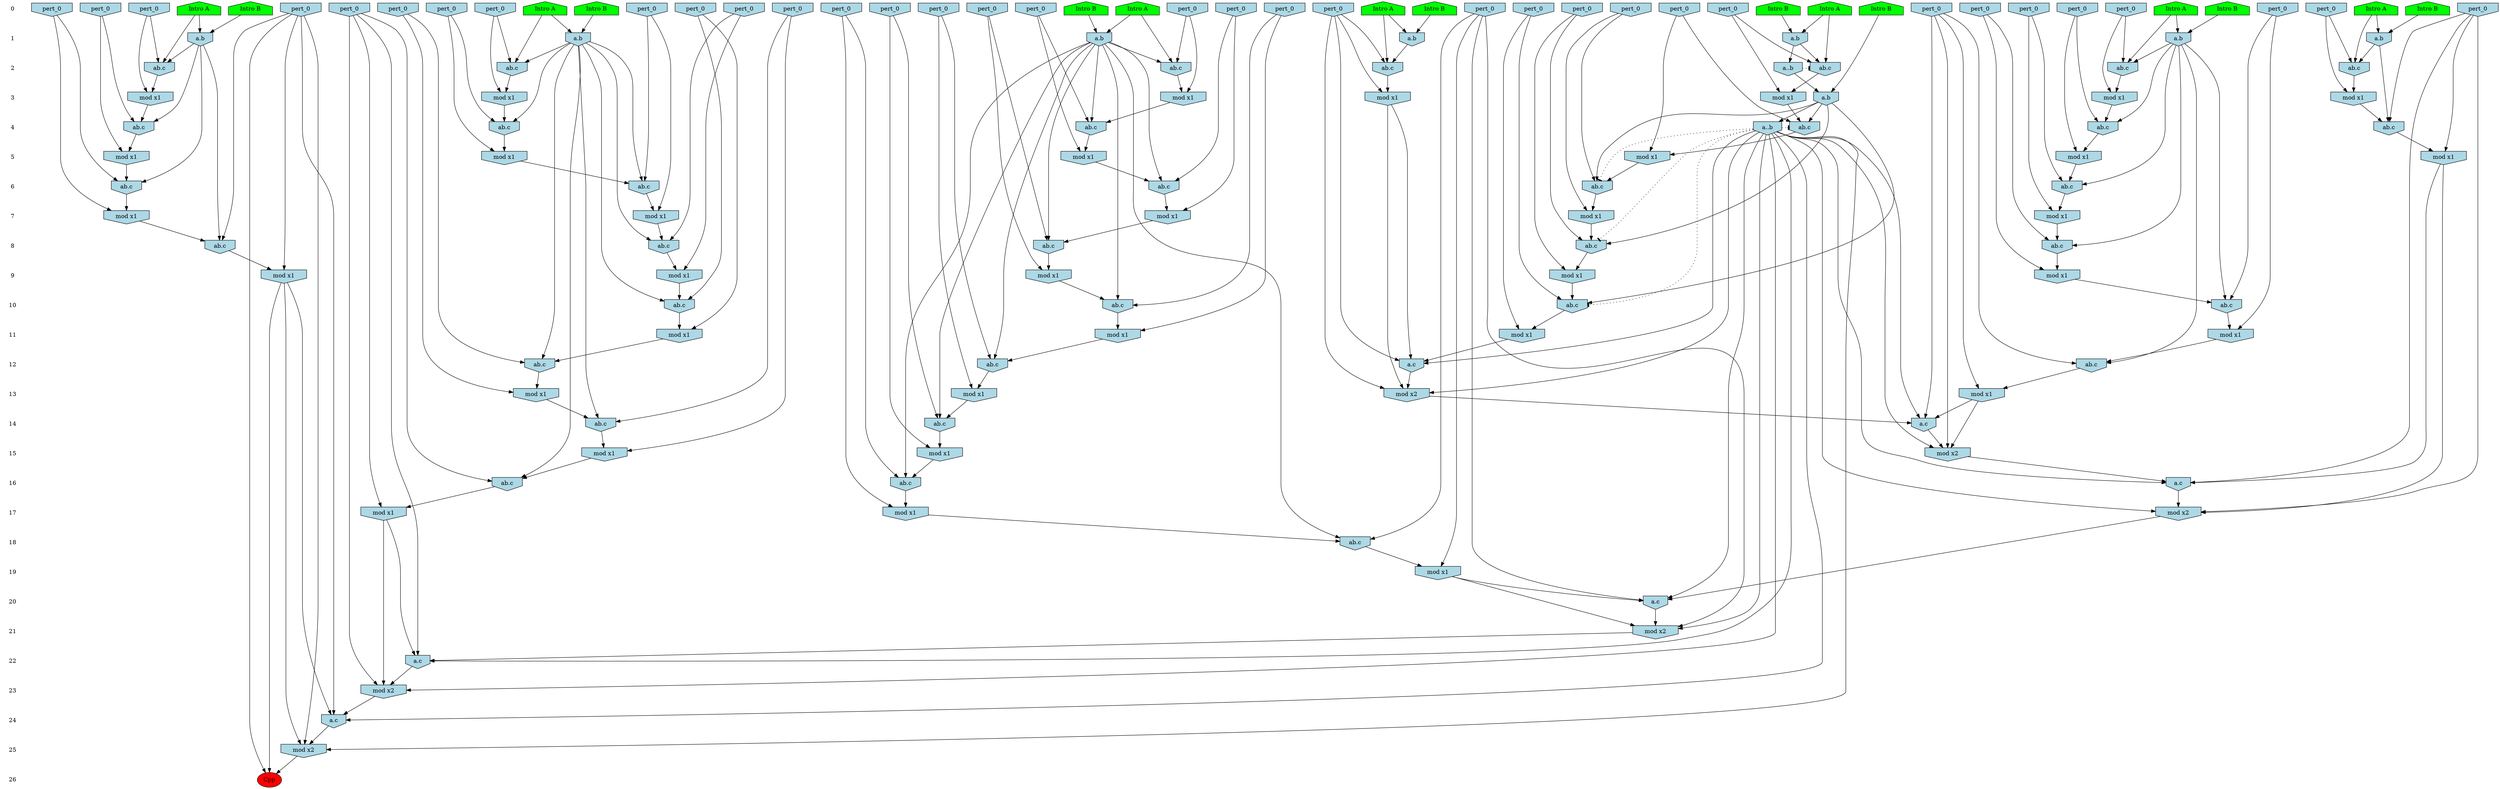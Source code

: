 /* Compression of 1 causal flows obtained in average at 2.005175E+01 t.u */
/* Compressed causal flows were: [10] */
digraph G{
 ranksep=.5 ; 
{ rank = same ; "0" [shape=plaintext] ; node_1 [label ="Intro B", shape=house, style=filled, fillcolor=green] ;
node_2 [label ="Intro B", shape=house, style=filled, fillcolor=green] ;
node_3 [label ="Intro A", shape=house, style=filled, fillcolor=green] ;
node_4 [label ="Intro A", shape=house, style=filled, fillcolor=green] ;
node_5 [label ="Intro B", shape=house, style=filled, fillcolor=green] ;
node_6 [label ="Intro B", shape=house, style=filled, fillcolor=green] ;
node_7 [label ="Intro A", shape=house, style=filled, fillcolor=green] ;
node_8 [label ="Intro A", shape=house, style=filled, fillcolor=green] ;
node_9 [label ="Intro A", shape=house, style=filled, fillcolor=green] ;
node_10 [label ="Intro B", shape=house, style=filled, fillcolor=green] ;
node_11 [label ="Intro B", shape=house, style=filled, fillcolor=green] ;
node_12 [label ="Intro A", shape=house, style=filled, fillcolor=green] ;
node_13 [label ="Intro A", shape=house, style=filled, fillcolor=green] ;
node_14 [label ="Intro B", shape=house, style=filled, fillcolor=green] ;
node_15 [label ="Intro B", shape=house, style=filled, fillcolor=green] ;
node_23 [label="pert_0", shape=invhouse, style=filled, fillcolor = lightblue] ;
node_24 [label="pert_0", shape=invhouse, style=filled, fillcolor = lightblue] ;
node_25 [label="pert_0", shape=invhouse, style=filled, fillcolor = lightblue] ;
node_26 [label="pert_0", shape=invhouse, style=filled, fillcolor = lightblue] ;
node_27 [label="pert_0", shape=invhouse, style=filled, fillcolor = lightblue] ;
node_28 [label="pert_0", shape=invhouse, style=filled, fillcolor = lightblue] ;
node_29 [label="pert_0", shape=invhouse, style=filled, fillcolor = lightblue] ;
node_30 [label="pert_0", shape=invhouse, style=filled, fillcolor = lightblue] ;
node_31 [label="pert_0", shape=invhouse, style=filled, fillcolor = lightblue] ;
node_32 [label="pert_0", shape=invhouse, style=filled, fillcolor = lightblue] ;
node_33 [label="pert_0", shape=invhouse, style=filled, fillcolor = lightblue] ;
node_34 [label="pert_0", shape=invhouse, style=filled, fillcolor = lightblue] ;
node_35 [label="pert_0", shape=invhouse, style=filled, fillcolor = lightblue] ;
node_36 [label="pert_0", shape=invhouse, style=filled, fillcolor = lightblue] ;
node_37 [label="pert_0", shape=invhouse, style=filled, fillcolor = lightblue] ;
node_38 [label="pert_0", shape=invhouse, style=filled, fillcolor = lightblue] ;
node_39 [label="pert_0", shape=invhouse, style=filled, fillcolor = lightblue] ;
node_40 [label="pert_0", shape=invhouse, style=filled, fillcolor = lightblue] ;
node_41 [label="pert_0", shape=invhouse, style=filled, fillcolor = lightblue] ;
node_42 [label="pert_0", shape=invhouse, style=filled, fillcolor = lightblue] ;
node_43 [label="pert_0", shape=invhouse, style=filled, fillcolor = lightblue] ;
node_44 [label="pert_0", shape=invhouse, style=filled, fillcolor = lightblue] ;
node_45 [label="pert_0", shape=invhouse, style=filled, fillcolor = lightblue] ;
node_46 [label="pert_0", shape=invhouse, style=filled, fillcolor = lightblue] ;
node_47 [label="pert_0", shape=invhouse, style=filled, fillcolor = lightblue] ;
node_48 [label="pert_0", shape=invhouse, style=filled, fillcolor = lightblue] ;
node_49 [label="pert_0", shape=invhouse, style=filled, fillcolor = lightblue] ;
node_50 [label="pert_0", shape=invhouse, style=filled, fillcolor = lightblue] ;
node_51 [label="pert_0", shape=invhouse, style=filled, fillcolor = lightblue] ;
node_52 [label="pert_0", shape=invhouse, style=filled, fillcolor = lightblue] ;
node_53 [label="pert_0", shape=invhouse, style=filled, fillcolor = lightblue] ;
node_54 [label="pert_0", shape=invhouse, style=filled, fillcolor = lightblue] ;
node_55 [label="pert_0", shape=invhouse, style=filled, fillcolor = lightblue] ;
node_56 [label="pert_0", shape=invhouse, style=filled, fillcolor = lightblue] ;
node_57 [label="pert_0", shape=invhouse, style=filled, fillcolor = lightblue] ;
}
{ rank = same ; "1" [shape=plaintext] ; node_16 [label="a.b", shape=invhouse, style=filled, fillcolor = lightblue] ;
node_17 [label="a.b", shape=invhouse, style=filled, fillcolor = lightblue] ;
node_18 [label="a.b", shape=invhouse, style=filled, fillcolor = lightblue] ;
node_19 [label="a.b", shape=invhouse, style=filled, fillcolor = lightblue] ;
node_20 [label="a.b", shape=invhouse, style=filled, fillcolor = lightblue] ;
node_21 [label="a.b", shape=invhouse, style=filled, fillcolor = lightblue] ;
node_22 [label="a.b", shape=invhouse, style=filled, fillcolor = lightblue] ;
}
{ rank = same ; "2" [shape=plaintext] ; node_58 [label="ab.c", shape=invhouse, style=filled, fillcolor = lightblue] ;
node_59 [label="ab.c", shape=invhouse, style=filled, fillcolor = lightblue] ;
node_60 [label="ab.c", shape=invhouse, style=filled, fillcolor = lightblue] ;
node_61 [label="ab.c", shape=invhouse, style=filled, fillcolor = lightblue] ;
node_62 [label="ab.c", shape=invhouse, style=filled, fillcolor = lightblue] ;
node_63 [label="a..b", shape=invhouse, style=filled, fillcolor = lightblue] ;
node_64 [label="ab.c", shape=invhouse, style=filled, fillcolor = lightblue] ;
node_69 [label="ab.c", shape=invhouse, style=filled, fillcolor = lightblue] ;
}
{ rank = same ; "3" [shape=plaintext] ; node_65 [label="mod x1", shape=invhouse, style=filled, fillcolor = lightblue] ;
node_66 [label="mod x1", shape=invhouse, style=filled, fillcolor = lightblue] ;
node_68 [label="mod x1", shape=invhouse, style=filled, fillcolor = lightblue] ;
node_70 [label="mod x1", shape=invhouse, style=filled, fillcolor = lightblue] ;
node_72 [label="mod x1", shape=invhouse, style=filled, fillcolor = lightblue] ;
node_76 [label="mod x1", shape=invhouse, style=filled, fillcolor = lightblue] ;
node_85 [label="mod x1", shape=invhouse, style=filled, fillcolor = lightblue] ;
node_92 [label="a.b", shape=invhouse, style=filled, fillcolor = lightblue] ;
}
{ rank = same ; "4" [shape=plaintext] ; node_67 [label="ab.c", shape=invhouse, style=filled, fillcolor = lightblue] ;
node_73 [label="ab.c", shape=invhouse, style=filled, fillcolor = lightblue] ;
node_74 [label="ab.c", shape=invhouse, style=filled, fillcolor = lightblue] ;
node_75 [label="ab.c", shape=invhouse, style=filled, fillcolor = lightblue] ;
node_80 [label="ab.c", shape=invhouse, style=filled, fillcolor = lightblue] ;
node_94 [label="ab.c", shape=invhouse, style=filled, fillcolor = lightblue] ;
node_122 [label="a..b", shape=invhouse, style=filled, fillcolor = lightblue] ;
}
{ rank = same ; "5" [shape=plaintext] ; node_71 [label="mod x1", shape=invhouse, style=filled, fillcolor = lightblue] ;
node_77 [label="mod x1", shape=invhouse, style=filled, fillcolor = lightblue] ;
node_83 [label="mod x1", shape=invhouse, style=filled, fillcolor = lightblue] ;
node_87 [label="mod x1", shape=invhouse, style=filled, fillcolor = lightblue] ;
node_95 [label="mod x1", shape=invhouse, style=filled, fillcolor = lightblue] ;
node_97 [label="mod x1", shape=invhouse, style=filled, fillcolor = lightblue] ;
}
{ rank = same ; "6" [shape=plaintext] ; node_78 [label="ab.c", shape=invhouse, style=filled, fillcolor = lightblue] ;
node_79 [label="ab.c", shape=invhouse, style=filled, fillcolor = lightblue] ;
node_88 [label="ab.c", shape=invhouse, style=filled, fillcolor = lightblue] ;
node_98 [label="ab.c", shape=invhouse, style=filled, fillcolor = lightblue] ;
node_101 [label="ab.c", shape=invhouse, style=filled, fillcolor = lightblue] ;
}
{ rank = same ; "7" [shape=plaintext] ; node_81 [label="mod x1", shape=invhouse, style=filled, fillcolor = lightblue] ;
node_90 [label="mod x1", shape=invhouse, style=filled, fillcolor = lightblue] ;
node_102 [label="mod x1", shape=invhouse, style=filled, fillcolor = lightblue] ;
node_105 [label="mod x1", shape=invhouse, style=filled, fillcolor = lightblue] ;
node_115 [label="mod x1", shape=invhouse, style=filled, fillcolor = lightblue] ;
}
{ rank = same ; "8" [shape=plaintext] ; node_82 [label="ab.c", shape=invhouse, style=filled, fillcolor = lightblue] ;
node_91 [label="ab.c", shape=invhouse, style=filled, fillcolor = lightblue] ;
node_106 [label="ab.c", shape=invhouse, style=filled, fillcolor = lightblue] ;
node_107 [label="ab.c", shape=invhouse, style=filled, fillcolor = lightblue] ;
node_117 [label="ab.c", shape=invhouse, style=filled, fillcolor = lightblue] ;
}
{ rank = same ; "9" [shape=plaintext] ; node_84 [label="mod x1", shape=invhouse, style=filled, fillcolor = lightblue] ;
node_96 [label="mod x1", shape=invhouse, style=filled, fillcolor = lightblue] ;
node_108 [label="mod x1", shape=invhouse, style=filled, fillcolor = lightblue] ;
node_111 [label="mod x1", shape=invhouse, style=filled, fillcolor = lightblue] ;
node_120 [label="mod x1", shape=invhouse, style=filled, fillcolor = lightblue] ;
}
{ rank = same ; "10" [shape=plaintext] ; node_86 [label="ab.c", shape=invhouse, style=filled, fillcolor = lightblue] ;
node_109 [label="ab.c", shape=invhouse, style=filled, fillcolor = lightblue] ;
node_112 [label="ab.c", shape=invhouse, style=filled, fillcolor = lightblue] ;
node_113 [label="ab.c", shape=invhouse, style=filled, fillcolor = lightblue] ;
}
{ rank = same ; "11" [shape=plaintext] ; node_89 [label="mod x1", shape=invhouse, style=filled, fillcolor = lightblue] ;
node_114 [label="mod x1", shape=invhouse, style=filled, fillcolor = lightblue] ;
node_118 [label="mod x1", shape=invhouse, style=filled, fillcolor = lightblue] ;
node_121 [label="mod x1", shape=invhouse, style=filled, fillcolor = lightblue] ;
}
{ rank = same ; "12" [shape=plaintext] ; node_93 [label="ab.c", shape=invhouse, style=filled, fillcolor = lightblue] ;
node_116 [label="ab.c", shape=invhouse, style=filled, fillcolor = lightblue] ;
node_119 [label="ab.c", shape=invhouse, style=filled, fillcolor = lightblue] ;
node_123 [label="a.c", shape=invhouse, style=filled, fillcolor = lightblue] ;
}
{ rank = same ; "13" [shape=plaintext] ; node_99 [label="mod x1", shape=invhouse, style=filled, fillcolor = lightblue] ;
node_124 [label="mod x2", shape=invhouse, style=filled, fillcolor = lightblue] ;
node_125 [label="mod x1", shape=invhouse, style=filled, fillcolor = lightblue] ;
node_127 [label="mod x1", shape=invhouse, style=filled, fillcolor = lightblue] ;
}
{ rank = same ; "14" [shape=plaintext] ; node_100 [label="ab.c", shape=invhouse, style=filled, fillcolor = lightblue] ;
node_126 [label="a.c", shape=invhouse, style=filled, fillcolor = lightblue] ;
node_128 [label="ab.c", shape=invhouse, style=filled, fillcolor = lightblue] ;
}
{ rank = same ; "15" [shape=plaintext] ; node_103 [label="mod x1", shape=invhouse, style=filled, fillcolor = lightblue] ;
node_129 [label="mod x1", shape=invhouse, style=filled, fillcolor = lightblue] ;
node_134 [label="mod x2", shape=invhouse, style=filled, fillcolor = lightblue] ;
}
{ rank = same ; "16" [shape=plaintext] ; node_104 [label="ab.c", shape=invhouse, style=filled, fillcolor = lightblue] ;
node_130 [label="ab.c", shape=invhouse, style=filled, fillcolor = lightblue] ;
node_135 [label="a.c", shape=invhouse, style=filled, fillcolor = lightblue] ;
}
{ rank = same ; "17" [shape=plaintext] ; node_110 [label="mod x1", shape=invhouse, style=filled, fillcolor = lightblue] ;
node_131 [label="mod x1", shape=invhouse, style=filled, fillcolor = lightblue] ;
node_136 [label="mod x2", shape=invhouse, style=filled, fillcolor = lightblue] ;
}
{ rank = same ; "18" [shape=plaintext] ; node_132 [label="ab.c", shape=invhouse, style=filled, fillcolor = lightblue] ;
}
{ rank = same ; "19" [shape=plaintext] ; node_133 [label="mod x1", shape=invhouse, style=filled, fillcolor = lightblue] ;
}
{ rank = same ; "20" [shape=plaintext] ; node_137 [label="a.c", shape=invhouse, style=filled, fillcolor = lightblue] ;
}
{ rank = same ; "21" [shape=plaintext] ; node_138 [label="mod x2", shape=invhouse, style=filled, fillcolor = lightblue] ;
}
{ rank = same ; "22" [shape=plaintext] ; node_139 [label="a.c", shape=invhouse, style=filled, fillcolor = lightblue] ;
}
{ rank = same ; "23" [shape=plaintext] ; node_140 [label="mod x2", shape=invhouse, style=filled, fillcolor = lightblue] ;
}
{ rank = same ; "24" [shape=plaintext] ; node_141 [label="a.c", shape=invhouse, style=filled, fillcolor = lightblue] ;
}
{ rank = same ; "25" [shape=plaintext] ; node_142 [label="mod x2", shape=invhouse, style=filled, fillcolor = lightblue] ;
}
{ rank = same ; "26" [shape=plaintext] ; node_143 [label ="Cpp", style=filled, fillcolor=red] ;
}
"0" -> "1" [style="invis"]; 
"1" -> "2" [style="invis"]; 
"2" -> "3" [style="invis"]; 
"3" -> "4" [style="invis"]; 
"4" -> "5" [style="invis"]; 
"5" -> "6" [style="invis"]; 
"6" -> "7" [style="invis"]; 
"7" -> "8" [style="invis"]; 
"8" -> "9" [style="invis"]; 
"9" -> "10" [style="invis"]; 
"10" -> "11" [style="invis"]; 
"11" -> "12" [style="invis"]; 
"12" -> "13" [style="invis"]; 
"13" -> "14" [style="invis"]; 
"14" -> "15" [style="invis"]; 
"15" -> "16" [style="invis"]; 
"16" -> "17" [style="invis"]; 
"17" -> "18" [style="invis"]; 
"18" -> "19" [style="invis"]; 
"19" -> "20" [style="invis"]; 
"20" -> "21" [style="invis"]; 
"21" -> "22" [style="invis"]; 
"22" -> "23" [style="invis"]; 
"23" -> "24" [style="invis"]; 
"24" -> "25" [style="invis"]; 
"25" -> "26" [style="invis"]; 
node_2 -> node_16
node_3 -> node_16
node_7 -> node_17
node_14 -> node_17
node_1 -> node_18
node_13 -> node_18
node_5 -> node_19
node_9 -> node_19
node_4 -> node_20
node_6 -> node_20
node_8 -> node_21
node_10 -> node_21
node_12 -> node_22
node_15 -> node_22
node_8 -> node_58
node_21 -> node_58
node_34 -> node_58
node_7 -> node_59
node_17 -> node_59
node_33 -> node_59
node_4 -> node_60
node_20 -> node_60
node_29 -> node_60
node_13 -> node_61
node_18 -> node_61
node_53 -> node_61
node_9 -> node_62
node_19 -> node_62
node_43 -> node_62
node_19 -> node_63
node_3 -> node_64
node_16 -> node_64
node_37 -> node_64
node_29 -> node_65
node_60 -> node_65
node_33 -> node_66
node_59 -> node_66
node_17 -> node_67
node_56 -> node_67
node_66 -> node_67
node_37 -> node_68
node_64 -> node_68
node_12 -> node_69
node_22 -> node_69
node_26 -> node_69
node_53 -> node_70
node_61 -> node_70
node_56 -> node_71
node_67 -> node_71
node_26 -> node_72
node_69 -> node_72
node_16 -> node_73
node_31 -> node_73
node_68 -> node_73
node_18 -> node_74
node_50 -> node_74
node_70 -> node_74
node_22 -> node_75
node_24 -> node_75
node_72 -> node_75
node_34 -> node_76
node_58 -> node_76
node_50 -> node_77
node_74 -> node_77
node_17 -> node_78
node_42 -> node_78
node_71 -> node_78
node_18 -> node_79
node_52 -> node_79
node_77 -> node_79
node_21 -> node_80
node_46 -> node_80
node_76 -> node_80
node_42 -> node_81
node_78 -> node_81
node_17 -> node_82
node_57 -> node_82
node_81 -> node_82
node_46 -> node_83
node_80 -> node_83
node_57 -> node_84
node_82 -> node_84
node_43 -> node_85
node_62 -> node_85
node_17 -> node_86
node_47 -> node_86
node_84 -> node_86
node_24 -> node_87
node_75 -> node_87
node_22 -> node_88
node_54 -> node_88
node_87 -> node_88
node_47 -> node_89
node_86 -> node_89
node_52 -> node_90
node_79 -> node_90
node_18 -> node_91
node_55 -> node_91
node_90 -> node_91
node_11 -> node_92
node_63 -> node_92
node_17 -> node_93
node_36 -> node_93
node_89 -> node_93
node_41 -> node_94
node_85 -> node_94
node_92 -> node_94
node_41 -> node_95
node_94 -> node_95
node_55 -> node_96
node_91 -> node_96
node_31 -> node_97
node_73 -> node_97
node_32 -> node_98
node_92 -> node_98
node_95 -> node_98
node_36 -> node_99
node_93 -> node_99
node_17 -> node_100
node_51 -> node_100
node_99 -> node_100
node_16 -> node_101
node_38 -> node_101
node_97 -> node_101
node_38 -> node_102
node_101 -> node_102
node_51 -> node_103
node_100 -> node_103
node_17 -> node_104
node_48 -> node_104
node_103 -> node_104
node_32 -> node_105
node_98 -> node_105
node_25 -> node_106
node_92 -> node_106
node_105 -> node_106
node_16 -> node_107
node_40 -> node_107
node_102 -> node_107
node_25 -> node_108
node_106 -> node_108
node_18 -> node_109
node_39 -> node_109
node_96 -> node_109
node_48 -> node_110
node_104 -> node_110
node_40 -> node_111
node_107 -> node_111
node_16 -> node_112
node_35 -> node_112
node_111 -> node_112
node_45 -> node_113
node_92 -> node_113
node_108 -> node_113
node_35 -> node_114
node_112 -> node_114
node_54 -> node_115
node_88 -> node_115
node_16 -> node_116
node_23 -> node_116
node_114 -> node_116
node_22 -> node_117
node_44 -> node_117
node_115 -> node_117
node_39 -> node_118
node_109 -> node_118
node_18 -> node_119
node_49 -> node_119
node_118 -> node_119
node_44 -> node_120
node_117 -> node_120
node_45 -> node_121
node_113 -> node_121
node_92 -> node_122
node_29 -> node_123
node_65 -> node_123
node_121 -> node_123
node_122 -> node_123
node_29 -> node_124
node_65 -> node_124
node_122 -> node_124
node_123 -> node_124
node_23 -> node_125
node_116 -> node_125
node_23 -> node_126
node_122 -> node_126
node_124 -> node_126
node_125 -> node_126
node_49 -> node_127
node_119 -> node_127
node_18 -> node_128
node_30 -> node_128
node_127 -> node_128
node_30 -> node_129
node_128 -> node_129
node_18 -> node_130
node_27 -> node_130
node_129 -> node_130
node_27 -> node_131
node_130 -> node_131
node_18 -> node_132
node_28 -> node_132
node_131 -> node_132
node_28 -> node_133
node_132 -> node_133
node_23 -> node_134
node_122 -> node_134
node_125 -> node_134
node_126 -> node_134
node_46 -> node_135
node_83 -> node_135
node_122 -> node_135
node_134 -> node_135
node_46 -> node_136
node_83 -> node_136
node_122 -> node_136
node_135 -> node_136
node_28 -> node_137
node_122 -> node_137
node_133 -> node_137
node_136 -> node_137
node_28 -> node_138
node_122 -> node_138
node_133 -> node_138
node_137 -> node_138
node_48 -> node_139
node_110 -> node_139
node_122 -> node_139
node_138 -> node_139
node_48 -> node_140
node_110 -> node_140
node_122 -> node_140
node_139 -> node_140
node_44 -> node_141
node_120 -> node_141
node_122 -> node_141
node_140 -> node_141
node_44 -> node_142
node_120 -> node_142
node_122 -> node_142
node_141 -> node_142
node_44 -> node_143
node_120 -> node_143
node_142 -> node_143
node_63 -> node_62 [style=dotted, arrowhead = tee] 
node_122 -> node_94 [style=dotted, arrowhead = tee] 
node_122 -> node_98 [style=dotted, arrowhead = tee] 
node_122 -> node_106 [style=dotted, arrowhead = tee] 
node_122 -> node_113 [style=dotted, arrowhead = tee] 
}
/*
 Dot generation time: 0.008000
*/